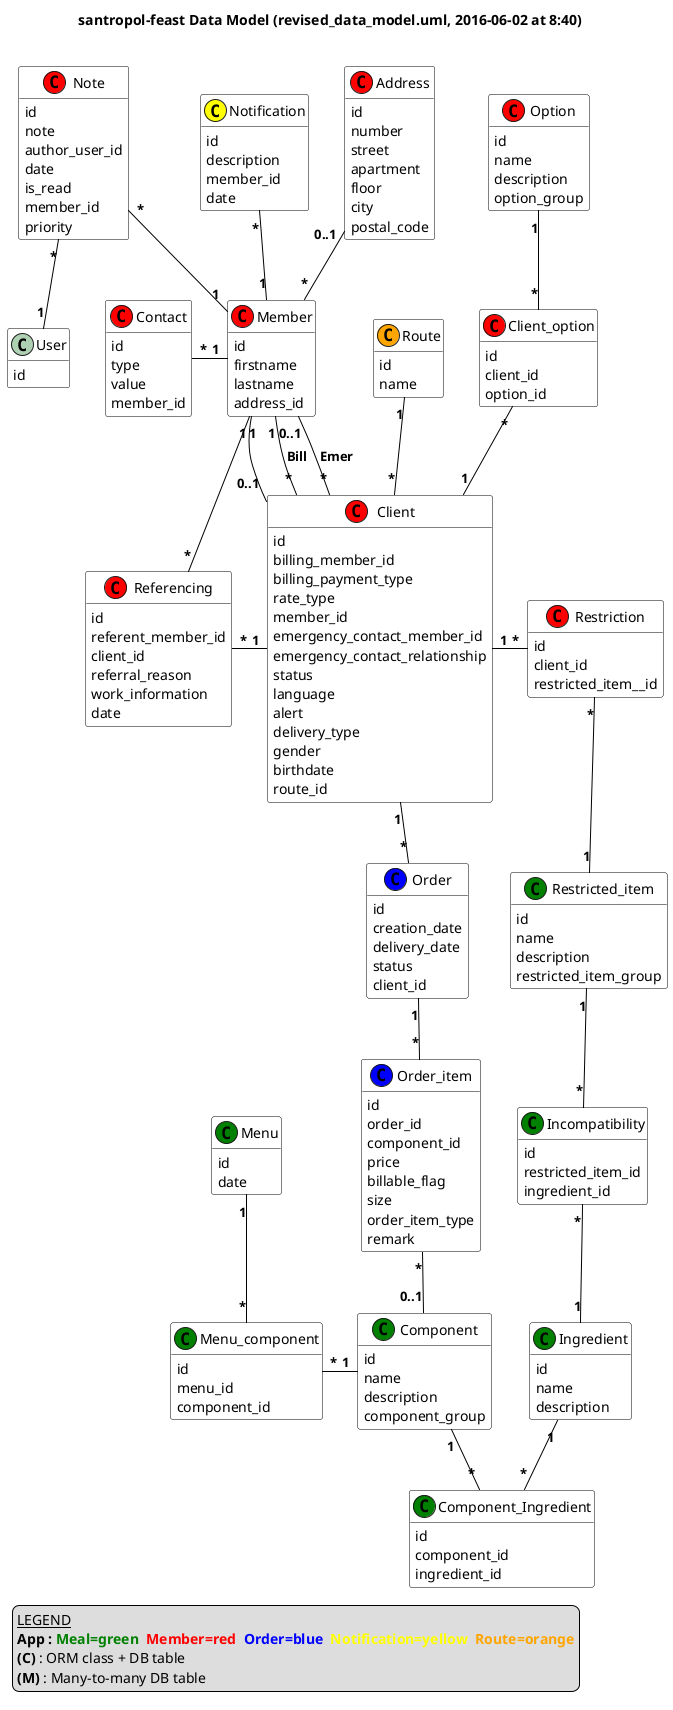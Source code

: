 'Diagram in plantuml language : see http://plantuml.com/
'To generate image : see http://www.plantuml.com/plantuml
@startuml
scale 1.0
title santropol-feast Data Model (revised_data_model.uml, 2016-06-02 at 8:40)\n
hide methods
'hide fields
skinparam shadowing false
skinparam classArrowColor Black
skinparam classBorderColor Black
skinparam classBackgroundColor White
'skinparam classArrowFontColor Green
skinparam classArrowFontStyle bold

'relationships are in alphabetical order on the "many side"
'  and we place on the left the entity that :
'    is the many-to-many connecting table
'    is the child in a child-parent relationship
'and the direction is almost always -u- meaning UP

legend left
  <u>LEGEND</u>
  <b>App :<color:green> Meal=green</color> <color:red> Member=red</color> <color:blue> Order=blue</color> <color:yellow> Notification=yellow</color> <color:orange> Route=orange</color></b>
  <b>(C)</b> : ORM class + DB table
  <b>(M)</b> : Many-to-many DB table
endlegend

Incompatibility "*" -d- "1" Ingredient
Incompatibility "*" -u- "1" Restricted_item
Client "0..1" -u- "1" Member
Client "*" -u- "1" Member : Bill
Client "*" -u- "0..1" Member : Emer
Client "*" -u- "1" Route
Client_option "*" -d- "1" Client
Client_option "*" -u- "1" Option
Component_Ingredient "*" -u- "1" Ingredient
Component_Ingredient "*" -l- "1" Component
Contact "*" -r- "1" Member
Member "*" -u- "0..1" Address
Menu_component "*" -r- "1" Component
Menu_component "*" -u- "1" Menu
Note "*" -d- "1" Member
Note "*" -d- "1" User
Notification "*" -d- "1" Member
Order "*" -u- "1" Client
Order_item "*" -d- "0..1" Component
Order_item "*" -u- "1" Order
Referencing "*" -r- "1" Client
Referencing "*" -u- "1" Member
Restriction "*" -l- "1" Client
Restriction "*" -d- "1" Restricted_item

'---------------------------------------------------------------------
'classes are in Alphabetical order

class Address << (C,red) >> {
    id
    number
    street
    apartment
    floor
    city
    postal_code
}

class Client << (C,red) >> {
    id
    billing_member_id
    billing_payment_type
    rate_type
      'ex. low income, solidary, default
    member_id
    emergency_contact_member_id
    emergency_contact_relationship
      'ex. son, daughter, friend
    status
    language
    alert
    delivery_type
    gender
    birthdate
    route_id
}

class Client_option << (C,red) >> {
    id
    client_id
    option_id
}

class Component << (C,green) >> {
    id
    name
    description
    component_group
      'main dish, vegetable, seasonal, side dish
}

class Component_Ingredient << (C,green) >> {
    id
    component_id
    ingredient_id
}

class Contact << (C,red) >> {
    id
    type
    value
    member_id
}

class Incompatibility << (C,green) >> {
    id
    restricted_item_id
    ingredient_id
}

class Ingredient << (C,green) >>  {
    id
    name
    description
}

class Member << (C,red) >> {
    id
    firstname
    lastname
    address_id
}

class Menu << (C,green) >> {
    id
    date
}

class Menu_component << (C,green) >> {
    id
    menu_id
    component_id
}

class Note << (C,red) >> {
    id
    note
    author_user_id
    date
    is_read
    member_id
    priority
      'choices: normal, urgent
}

class Notification << (C,yellow) >> {
    id
    description
    member_id
    date
}

class Option << (C,red) >> {
    'Client can choose more that one per option group
    id
    name
      '(side dish) dessert, diabetic dessert, fruit salad, green salad, pudding
      '(preparation) puree all, puree side, cut meat
    description
    option_group
      'side_dish, preparation
}

class Order << (C,blue) >> {
    id
    creation_date
    delivery_date
    status
      'Ordered, Delivered, Billed, Paid
    client_id
}

class Order_item << (C,blue) >> {
    id
    order_id
    component_id
    price
    billable_flag
    size
      'regular, large
    order_item_type
      'billable meal component
      'billable delivery (ex. general store item)
      'non billable delivery (ex. invitation card to an event)
      'non billable pickup (ex. payment check)
    remark
      'ex. name of general store item to deliver
}

class Referencing << (C,red) >> {
    id
    referent_member_id
    client_id
    referral_reason
    work_information
    date
}

class Restricted_item << (C,green) >> {
    id
    name
    description
      'ex. gluten
    restricted_item_group
      'dairy, meat, vegetables
}

class Restriction << (C,red) >> {
    id
    client_id
    restricted_item__id
}

class Route << (C,orange) >> {
    id
    name
}

class User {
    id
}

@enduml
